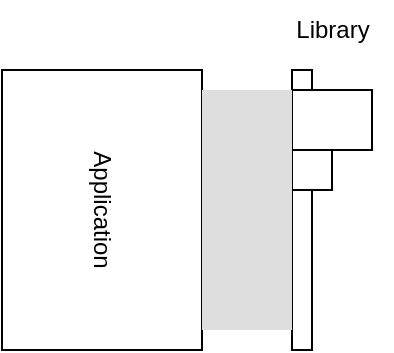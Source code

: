 <mxfile version="20.7.4" type="device"><diagram id="8ekEbmcmXu9pX6ST9Dfw" name="第 1 页"><mxGraphModel dx="323" dy="243" grid="1" gridSize="10" guides="1" tooltips="1" connect="1" arrows="1" fold="1" page="1" pageScale="1" pageWidth="827" pageHeight="1169" math="0" shadow="0"><root><mxCell id="0"/><mxCell id="1" parent="0"/><mxCell id="zILRgPnc87zDtlvHqpB2-2" value="Application" style="rounded=0;whiteSpace=wrap;html=1;rotation=90;" vertex="1" parent="1"><mxGeometry x="215" y="100" width="140" height="100" as="geometry"/></mxCell><mxCell id="zILRgPnc87zDtlvHqpB2-4" value="" style="rounded=0;whiteSpace=wrap;html=1;" vertex="1" parent="1"><mxGeometry x="380" y="80" width="10" height="10" as="geometry"/></mxCell><mxCell id="zILRgPnc87zDtlvHqpB2-5" value="" style="rounded=0;whiteSpace=wrap;html=1;" vertex="1" parent="1"><mxGeometry x="380" y="90" width="40" height="30" as="geometry"/></mxCell><mxCell id="zILRgPnc87zDtlvHqpB2-6" value="" style="rounded=0;whiteSpace=wrap;html=1;" vertex="1" parent="1"><mxGeometry x="380" y="120" width="20" height="20" as="geometry"/></mxCell><mxCell id="zILRgPnc87zDtlvHqpB2-7" value="" style="rounded=0;whiteSpace=wrap;html=1;" vertex="1" parent="1"><mxGeometry x="380" y="140" width="10" height="80" as="geometry"/></mxCell><mxCell id="zILRgPnc87zDtlvHqpB2-8" value="Library" style="text;html=1;align=center;verticalAlign=middle;resizable=0;points=[];autosize=1;strokeColor=none;fillColor=none;" vertex="1" parent="1"><mxGeometry x="370" y="45" width="60" height="30" as="geometry"/></mxCell><mxCell id="zILRgPnc87zDtlvHqpB2-9" value="" style="rounded=0;whiteSpace=wrap;html=1;fillColor=#DEDEDE;strokeColor=none;" vertex="1" parent="1"><mxGeometry x="335" y="90" width="45" height="120" as="geometry"/></mxCell></root></mxGraphModel></diagram></mxfile>
